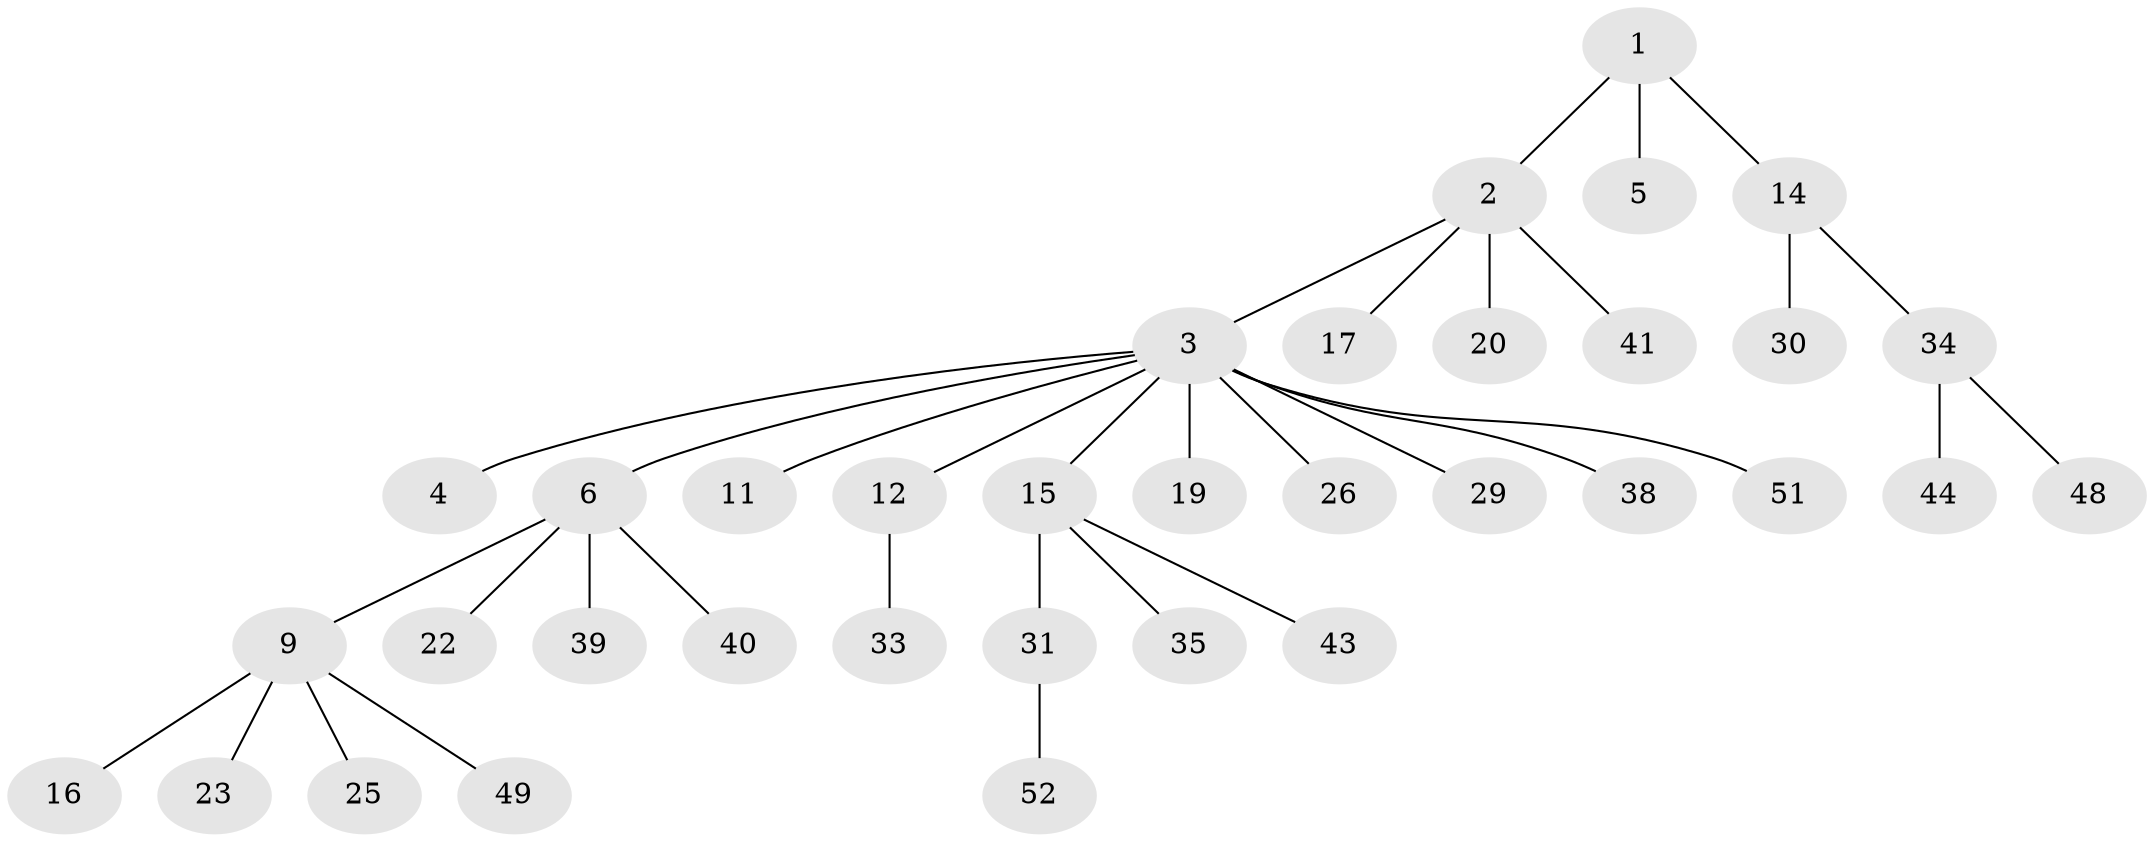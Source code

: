 // original degree distribution, {4: 0.09615384615384616, 5: 0.019230769230769232, 7: 0.019230769230769232, 2: 0.23076923076923078, 3: 0.07692307692307693, 6: 0.019230769230769232, 1: 0.5384615384615384}
// Generated by graph-tools (version 1.1) at 2025/11/02/27/25 16:11:26]
// undirected, 35 vertices, 34 edges
graph export_dot {
graph [start="1"]
  node [color=gray90,style=filled];
  1 [super="+13"];
  2 [super="+8"];
  3 [super="+10"];
  4 [super="+21"];
  5 [super="+32"];
  6 [super="+7"];
  9 [super="+24"];
  11;
  12 [super="+36"];
  14 [super="+28"];
  15 [super="+18"];
  16 [super="+47"];
  17;
  19;
  20 [super="+42"];
  22;
  23 [super="+45"];
  25 [super="+50"];
  26 [super="+27"];
  29;
  30;
  31 [super="+46"];
  33;
  34 [super="+37"];
  35;
  38;
  39;
  40;
  41;
  43;
  44;
  48;
  49;
  51;
  52;
  1 -- 2;
  1 -- 5;
  1 -- 14;
  2 -- 3;
  2 -- 20;
  2 -- 41;
  2 -- 17;
  3 -- 4;
  3 -- 6;
  3 -- 12;
  3 -- 38;
  3 -- 51;
  3 -- 19;
  3 -- 26;
  3 -- 11;
  3 -- 29;
  3 -- 15;
  6 -- 9;
  6 -- 39;
  6 -- 40;
  6 -- 22;
  9 -- 16;
  9 -- 23;
  9 -- 25;
  9 -- 49;
  12 -- 33;
  14 -- 30;
  14 -- 34;
  15 -- 31;
  15 -- 35;
  15 -- 43;
  31 -- 52;
  34 -- 44;
  34 -- 48;
}
